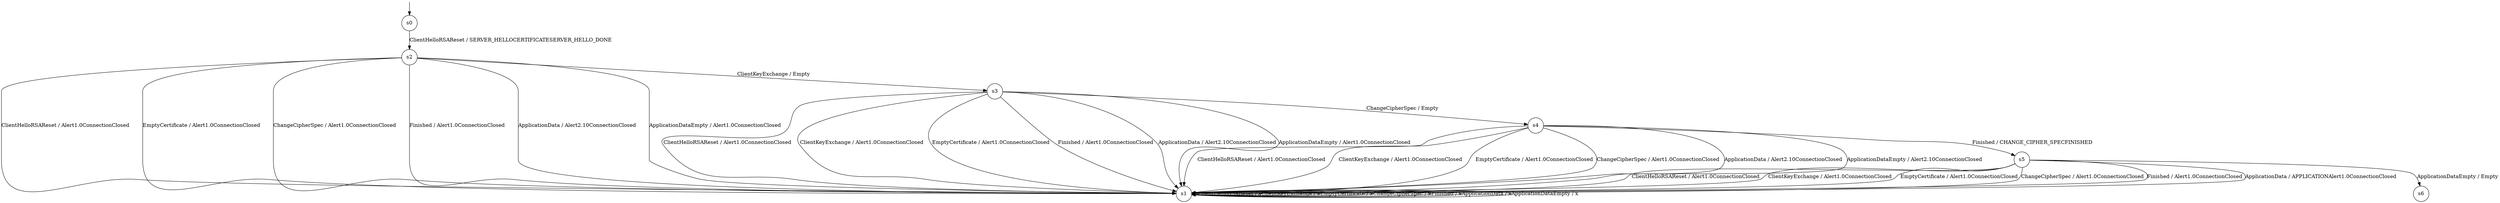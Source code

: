 digraph g {

	s0 [shape="circle" label="s0"];
	s1 [shape="circle" label="s1"];
	s2 [shape="circle" label="s2"];
	s3 [shape="circle" label="s3"];
	s4 [shape="circle" label="s4"];
	s5 [shape="circle" label="s5"];
	s6 [shape="circle" label="s6"];
	s0 -> s2 [label="ClientHelloRSAReset / SERVER_HELLOCERTIFICATESERVER_HELLO_DONE"];
	s1 -> s1 [label="ClientHelloRSAReset / x"];
	s1 -> s1 [label="ClientKeyExchange / x"];
	s1 -> s1 [label="EmptyCertificate / x"];
	s1 -> s1 [label="ChangeCipherSpec / x"];
	s1 -> s1 [label="Finished / x"];
	s1 -> s1 [label="ApplicationData / x"];
	s1 -> s1 [label="ApplicationDataEmpty / x"];
	s2 -> s1 [label="ClientHelloRSAReset / Alert1.0ConnectionClosed"];
	s2 -> s3 [label="ClientKeyExchange / Empty"];
	s2 -> s1 [label="EmptyCertificate / Alert1.0ConnectionClosed"];
	s2 -> s1 [label="ChangeCipherSpec / Alert1.0ConnectionClosed"];
	s2 -> s1 [label="Finished / Alert1.0ConnectionClosed"];
	s2 -> s1 [label="ApplicationData / Alert2.10ConnectionClosed"];
	s2 -> s1 [label="ApplicationDataEmpty / Alert1.0ConnectionClosed"];
	s3 -> s1 [label="ClientHelloRSAReset / Alert1.0ConnectionClosed"];
	s3 -> s1 [label="ClientKeyExchange / Alert1.0ConnectionClosed"];
	s3 -> s1 [label="EmptyCertificate / Alert1.0ConnectionClosed"];
	s3 -> s4 [label="ChangeCipherSpec / Empty"];
	s3 -> s1 [label="Finished / Alert1.0ConnectionClosed"];
	s3 -> s1 [label="ApplicationData / Alert2.10ConnectionClosed"];
	s3 -> s1 [label="ApplicationDataEmpty / Alert1.0ConnectionClosed"];
	s4 -> s1 [label="ClientHelloRSAReset / Alert1.0ConnectionClosed"];
	s4 -> s1 [label="ClientKeyExchange / Alert1.0ConnectionClosed"];
	s4 -> s1 [label="EmptyCertificate / Alert1.0ConnectionClosed"];
	s4 -> s1 [label="ChangeCipherSpec / Alert1.0ConnectionClosed"];
	s4 -> s5 [label="Finished / CHANGE_CIPHER_SPECFINISHED"];
	s4 -> s1 [label="ApplicationData / Alert2.10ConnectionClosed"];
	s4 -> s1 [label="ApplicationDataEmpty / Alert2.10ConnectionClosed"];
	s5 -> s1 [label="ClientHelloRSAReset / Alert1.0ConnectionClosed"];
	s5 -> s1 [label="ClientKeyExchange / Alert1.0ConnectionClosed"];
	s5 -> s1 [label="EmptyCertificate / Alert1.0ConnectionClosed"];
	s5 -> s1 [label="ChangeCipherSpec / Alert1.0ConnectionClosed"];
	s5 -> s1 [label="Finished / Alert1.0ConnectionClosed"];
	s5 -> s1 [label="ApplicationData / APPLICATIONAlert1.0ConnectionClosed"];
	s5 -> s6 [label="ApplicationDataEmpty / Empty"];

__start0 [label="" shape="none" width="0" height="0"];
__start0 -> s0;

}
